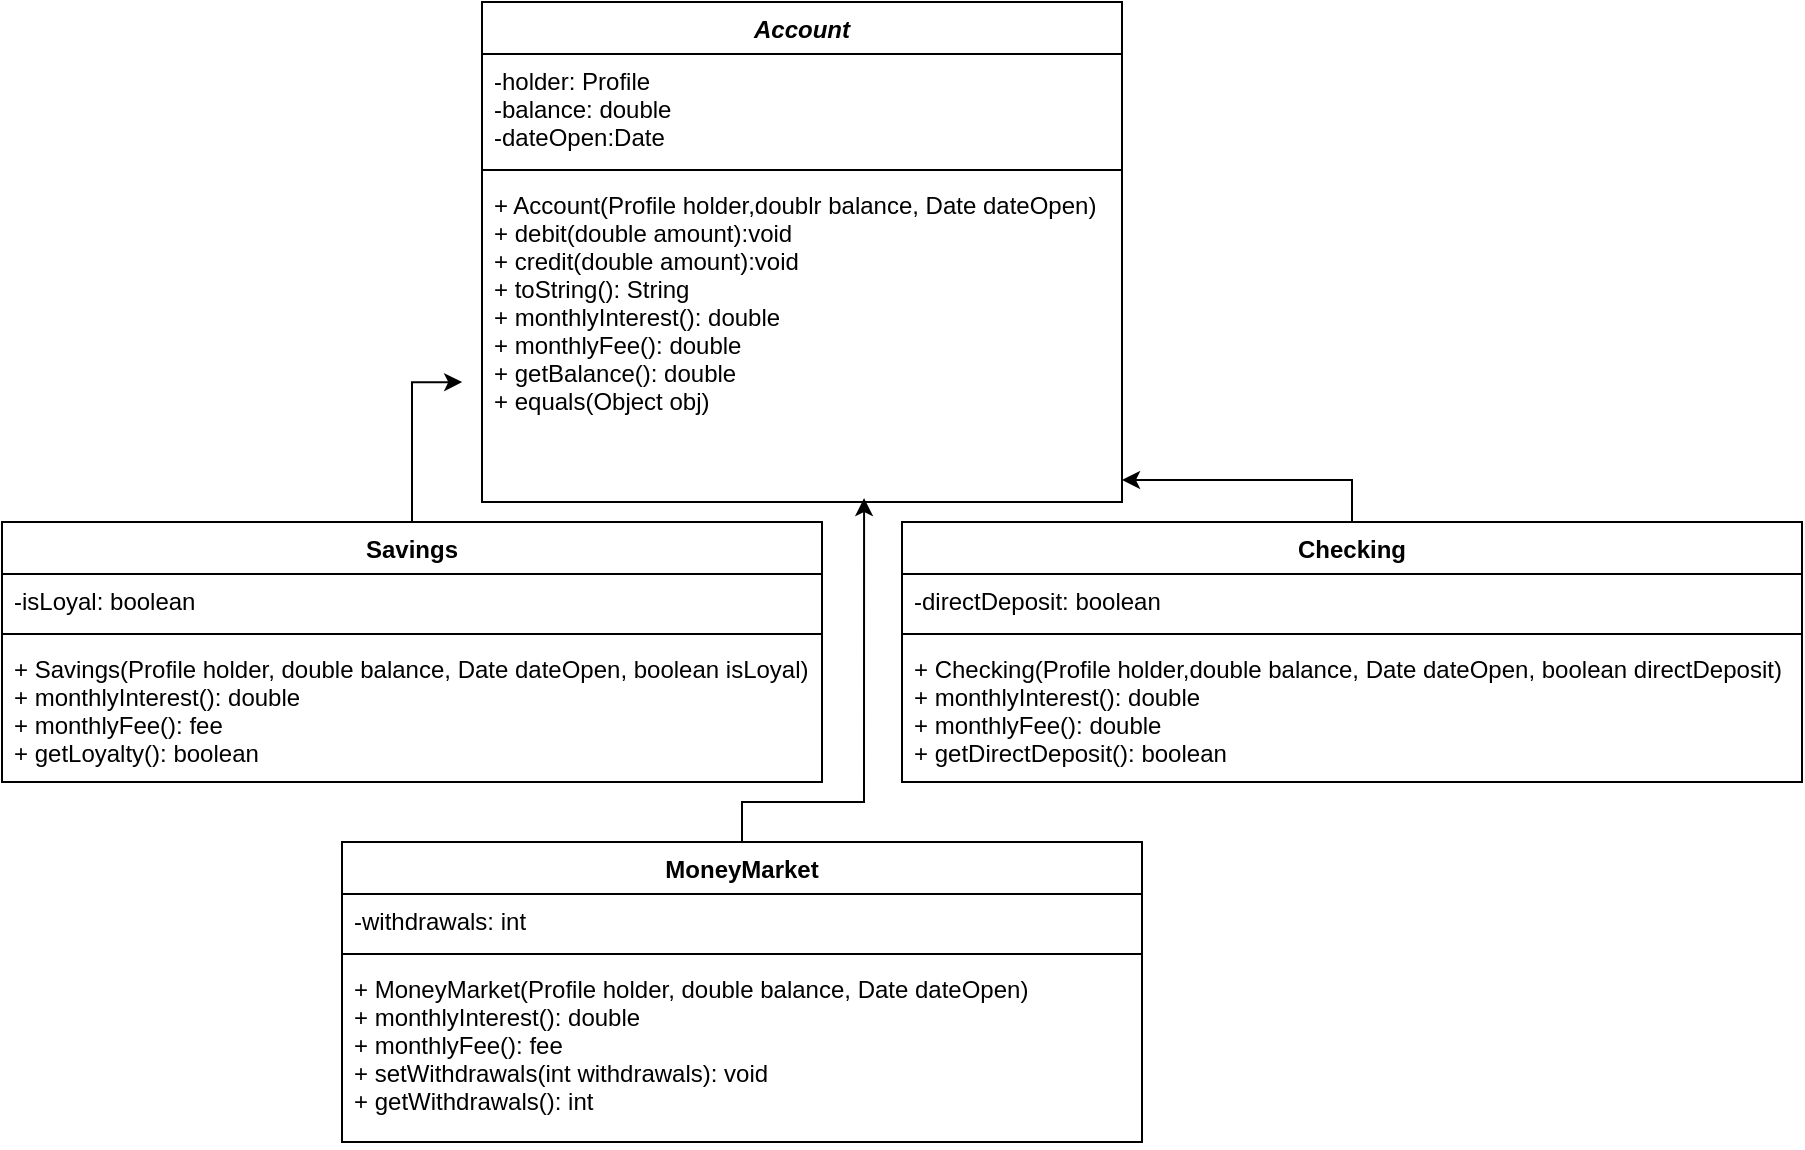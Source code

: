 <mxfile version="13.7.8" type="github"><diagram id="HnuSA87M3PJG01zhBdf5" name="Page-1"><mxGraphModel dx="1422" dy="762" grid="1" gridSize="10" guides="1" tooltips="1" connect="1" arrows="1" fold="1" page="1" pageScale="1" pageWidth="850" pageHeight="1100" math="0" shadow="0"><root><mxCell id="0"/><mxCell id="1" parent="0"/><mxCell id="8ORKqLpo0yyQ04rci0zG-25" style="edgeStyle=orthogonalEdgeStyle;rounded=0;orthogonalLoop=1;jettySize=auto;html=1;entryX=-0.031;entryY=0.63;entryDx=0;entryDy=0;entryPerimeter=0;" edge="1" parent="1" source="8ORKqLpo0yyQ04rci0zG-6" target="8ORKqLpo0yyQ04rci0zG-13"><mxGeometry relative="1" as="geometry"/></mxCell><mxCell id="8ORKqLpo0yyQ04rci0zG-6" value="Savings" style="swimlane;fontStyle=1;align=center;verticalAlign=top;childLayout=stackLayout;horizontal=1;startSize=26;horizontalStack=0;resizeParent=1;resizeParentMax=0;resizeLast=0;collapsible=1;marginBottom=0;" vertex="1" parent="1"><mxGeometry x="10" y="270" width="410" height="130" as="geometry"/></mxCell><mxCell id="8ORKqLpo0yyQ04rci0zG-7" value="-isLoyal: boolean" style="text;strokeColor=none;fillColor=none;align=left;verticalAlign=top;spacingLeft=4;spacingRight=4;overflow=hidden;rotatable=0;points=[[0,0.5],[1,0.5]];portConstraint=eastwest;" vertex="1" parent="8ORKqLpo0yyQ04rci0zG-6"><mxGeometry y="26" width="410" height="26" as="geometry"/></mxCell><mxCell id="8ORKqLpo0yyQ04rci0zG-8" value="" style="line;strokeWidth=1;fillColor=none;align=left;verticalAlign=middle;spacingTop=-1;spacingLeft=3;spacingRight=3;rotatable=0;labelPosition=right;points=[];portConstraint=eastwest;" vertex="1" parent="8ORKqLpo0yyQ04rci0zG-6"><mxGeometry y="52" width="410" height="8" as="geometry"/></mxCell><mxCell id="8ORKqLpo0yyQ04rci0zG-9" value="+ Savings(Profile holder, double balance, Date dateOpen, boolean isLoyal)&#10;+ monthlyInterest(): double&#10;+ monthlyFee(): fee&#10;+ getLoyalty(): boolean&#10;" style="text;strokeColor=none;fillColor=none;align=left;verticalAlign=top;spacingLeft=4;spacingRight=4;overflow=hidden;rotatable=0;points=[[0,0.5],[1,0.5]];portConstraint=eastwest;" vertex="1" parent="8ORKqLpo0yyQ04rci0zG-6"><mxGeometry y="60" width="410" height="70" as="geometry"/></mxCell><mxCell id="8ORKqLpo0yyQ04rci0zG-10" value="Account" style="swimlane;fontStyle=3;align=center;verticalAlign=top;childLayout=stackLayout;horizontal=1;startSize=26;horizontalStack=0;resizeParent=1;resizeParentMax=0;resizeLast=0;collapsible=1;marginBottom=0;" vertex="1" parent="1"><mxGeometry x="250" y="10" width="320" height="250" as="geometry"/></mxCell><mxCell id="8ORKqLpo0yyQ04rci0zG-11" value="-holder: Profile&#10;-balance: double&#10;-dateOpen:Date" style="text;strokeColor=none;fillColor=none;align=left;verticalAlign=top;spacingLeft=4;spacingRight=4;overflow=hidden;rotatable=0;points=[[0,0.5],[1,0.5]];portConstraint=eastwest;" vertex="1" parent="8ORKqLpo0yyQ04rci0zG-10"><mxGeometry y="26" width="320" height="54" as="geometry"/></mxCell><mxCell id="8ORKqLpo0yyQ04rci0zG-12" value="" style="line;strokeWidth=1;fillColor=none;align=left;verticalAlign=middle;spacingTop=-1;spacingLeft=3;spacingRight=3;rotatable=0;labelPosition=right;points=[];portConstraint=eastwest;" vertex="1" parent="8ORKqLpo0yyQ04rci0zG-10"><mxGeometry y="80" width="320" height="8" as="geometry"/></mxCell><mxCell id="8ORKqLpo0yyQ04rci0zG-13" value="+ Account(Profile holder,doublr balance, Date dateOpen)&#10;+ debit(double amount):void&#10;+ credit(double amount):void&#10;+ toString(): String&#10;+ monthlyInterest(): double&#10;+ monthlyFee(): double&#10;+ getBalance(): double&#10;+ equals(Object obj)&#10;" style="text;strokeColor=none;fillColor=none;align=left;verticalAlign=top;spacingLeft=4;spacingRight=4;overflow=hidden;rotatable=0;points=[[0,0.5],[1,0.5]];portConstraint=eastwest;fontStyle=0" vertex="1" parent="8ORKqLpo0yyQ04rci0zG-10"><mxGeometry y="88" width="320" height="162" as="geometry"/></mxCell><mxCell id="8ORKqLpo0yyQ04rci0zG-27" style="edgeStyle=orthogonalEdgeStyle;rounded=0;orthogonalLoop=1;jettySize=auto;html=1;entryX=1;entryY=0.932;entryDx=0;entryDy=0;entryPerimeter=0;" edge="1" parent="1" source="8ORKqLpo0yyQ04rci0zG-21" target="8ORKqLpo0yyQ04rci0zG-13"><mxGeometry relative="1" as="geometry"/></mxCell><mxCell id="8ORKqLpo0yyQ04rci0zG-21" value="Checking" style="swimlane;fontStyle=1;align=center;verticalAlign=top;childLayout=stackLayout;horizontal=1;startSize=26;horizontalStack=0;resizeParent=1;resizeParentMax=0;resizeLast=0;collapsible=1;marginBottom=0;" vertex="1" parent="1"><mxGeometry x="460" y="270" width="450" height="130" as="geometry"/></mxCell><mxCell id="8ORKqLpo0yyQ04rci0zG-22" value="-directDeposit: boolean" style="text;strokeColor=none;fillColor=none;align=left;verticalAlign=top;spacingLeft=4;spacingRight=4;overflow=hidden;rotatable=0;points=[[0,0.5],[1,0.5]];portConstraint=eastwest;" vertex="1" parent="8ORKqLpo0yyQ04rci0zG-21"><mxGeometry y="26" width="450" height="26" as="geometry"/></mxCell><mxCell id="8ORKqLpo0yyQ04rci0zG-23" value="" style="line;strokeWidth=1;fillColor=none;align=left;verticalAlign=middle;spacingTop=-1;spacingLeft=3;spacingRight=3;rotatable=0;labelPosition=right;points=[];portConstraint=eastwest;" vertex="1" parent="8ORKqLpo0yyQ04rci0zG-21"><mxGeometry y="52" width="450" height="8" as="geometry"/></mxCell><mxCell id="8ORKqLpo0yyQ04rci0zG-24" value="+ Checking(Profile holder,double balance, Date dateOpen, boolean directDeposit)&#10;+ monthlyInterest(): double&#10;+ monthlyFee(): double&#10;+ getDirectDeposit(): boolean" style="text;strokeColor=none;fillColor=none;align=left;verticalAlign=top;spacingLeft=4;spacingRight=4;overflow=hidden;rotatable=0;points=[[0,0.5],[1,0.5]];portConstraint=eastwest;" vertex="1" parent="8ORKqLpo0yyQ04rci0zG-21"><mxGeometry y="60" width="450" height="70" as="geometry"/></mxCell><mxCell id="8ORKqLpo0yyQ04rci0zG-26" style="edgeStyle=orthogonalEdgeStyle;rounded=0;orthogonalLoop=1;jettySize=auto;html=1;entryX=0.597;entryY=0.988;entryDx=0;entryDy=0;entryPerimeter=0;" edge="1" parent="1" source="8ORKqLpo0yyQ04rci0zG-17" target="8ORKqLpo0yyQ04rci0zG-13"><mxGeometry relative="1" as="geometry"><mxPoint x="440" y="370" as="targetPoint"/><Array as="points"><mxPoint x="380" y="410"/><mxPoint x="441" y="410"/></Array></mxGeometry></mxCell><mxCell id="8ORKqLpo0yyQ04rci0zG-17" value="MoneyMarket" style="swimlane;fontStyle=1;align=center;verticalAlign=top;childLayout=stackLayout;horizontal=1;startSize=26;horizontalStack=0;resizeParent=1;resizeParentMax=0;resizeLast=0;collapsible=1;marginBottom=0;" vertex="1" parent="1"><mxGeometry x="180" y="430" width="400" height="150" as="geometry"/></mxCell><mxCell id="8ORKqLpo0yyQ04rci0zG-18" value="-withdrawals: int" style="text;strokeColor=none;fillColor=none;align=left;verticalAlign=top;spacingLeft=4;spacingRight=4;overflow=hidden;rotatable=0;points=[[0,0.5],[1,0.5]];portConstraint=eastwest;" vertex="1" parent="8ORKqLpo0yyQ04rci0zG-17"><mxGeometry y="26" width="400" height="26" as="geometry"/></mxCell><mxCell id="8ORKqLpo0yyQ04rci0zG-19" value="" style="line;strokeWidth=1;fillColor=none;align=left;verticalAlign=middle;spacingTop=-1;spacingLeft=3;spacingRight=3;rotatable=0;labelPosition=right;points=[];portConstraint=eastwest;" vertex="1" parent="8ORKqLpo0yyQ04rci0zG-17"><mxGeometry y="52" width="400" height="8" as="geometry"/></mxCell><mxCell id="8ORKqLpo0yyQ04rci0zG-20" value="+ MoneyMarket(Profile holder, double balance, Date dateOpen)&#10;+ monthlyInterest(): double&#10;+ monthlyFee(): fee&#10;+ setWithdrawals(int withdrawals): void&#10;+ getWithdrawals(): int" style="text;strokeColor=none;fillColor=none;align=left;verticalAlign=top;spacingLeft=4;spacingRight=4;overflow=hidden;rotatable=0;points=[[0,0.5],[1,0.5]];portConstraint=eastwest;" vertex="1" parent="8ORKqLpo0yyQ04rci0zG-17"><mxGeometry y="60" width="400" height="90" as="geometry"/></mxCell></root></mxGraphModel></diagram></mxfile>